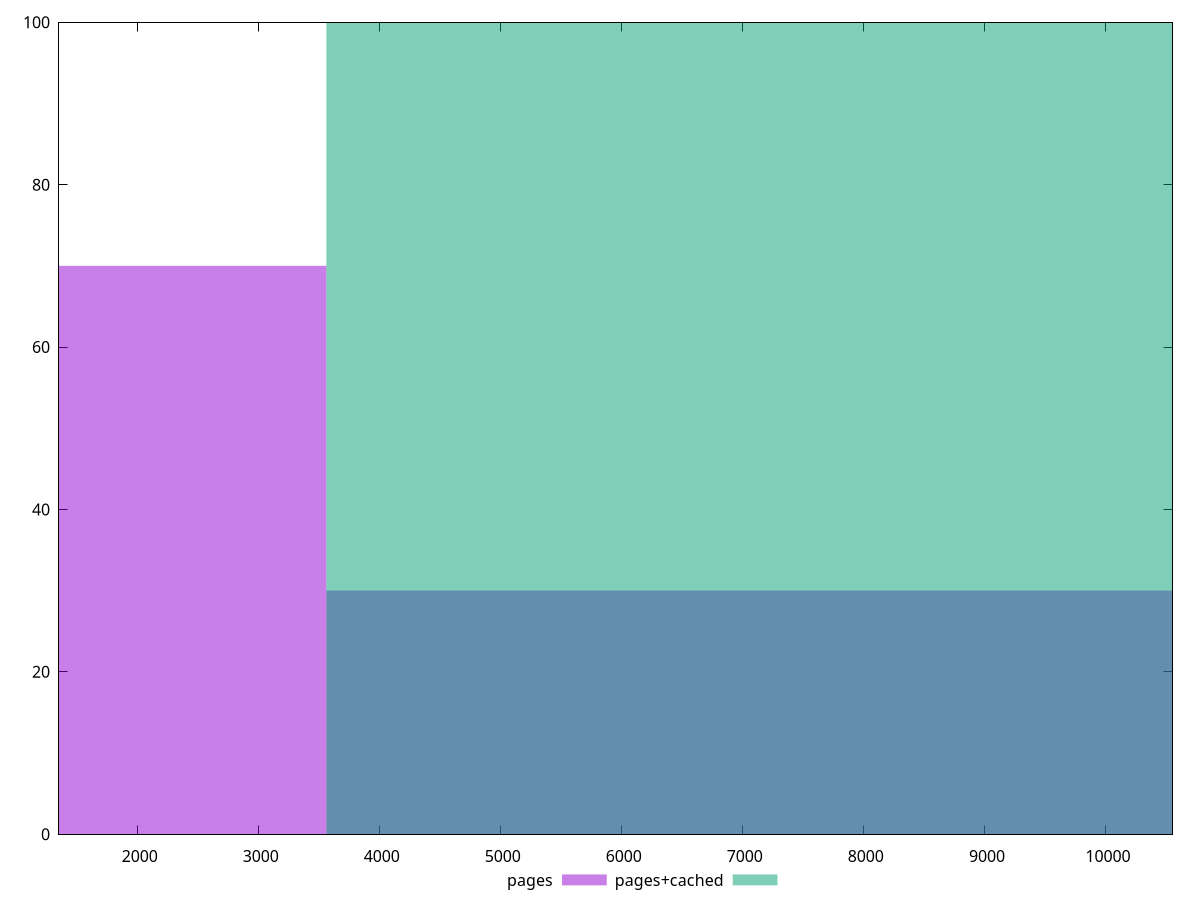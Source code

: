 reset

$pages <<EOF
0 70
7118.498807221697 30
EOF

$pagesCached <<EOF
7118.498807221697 100
EOF

set key outside below
set boxwidth 7118.498807221697
set xrange [1350:10550]
set yrange [0:100]
set trange [0:100]
set style fill transparent solid 0.5 noborder
set terminal svg size 640, 500 enhanced background rgb 'white'
set output "reprap/uses-text-compression/comparison/histogram/0_vs_1.svg"

plot $pages title "pages" with boxes, \
     $pagesCached title "pages+cached" with boxes

reset
